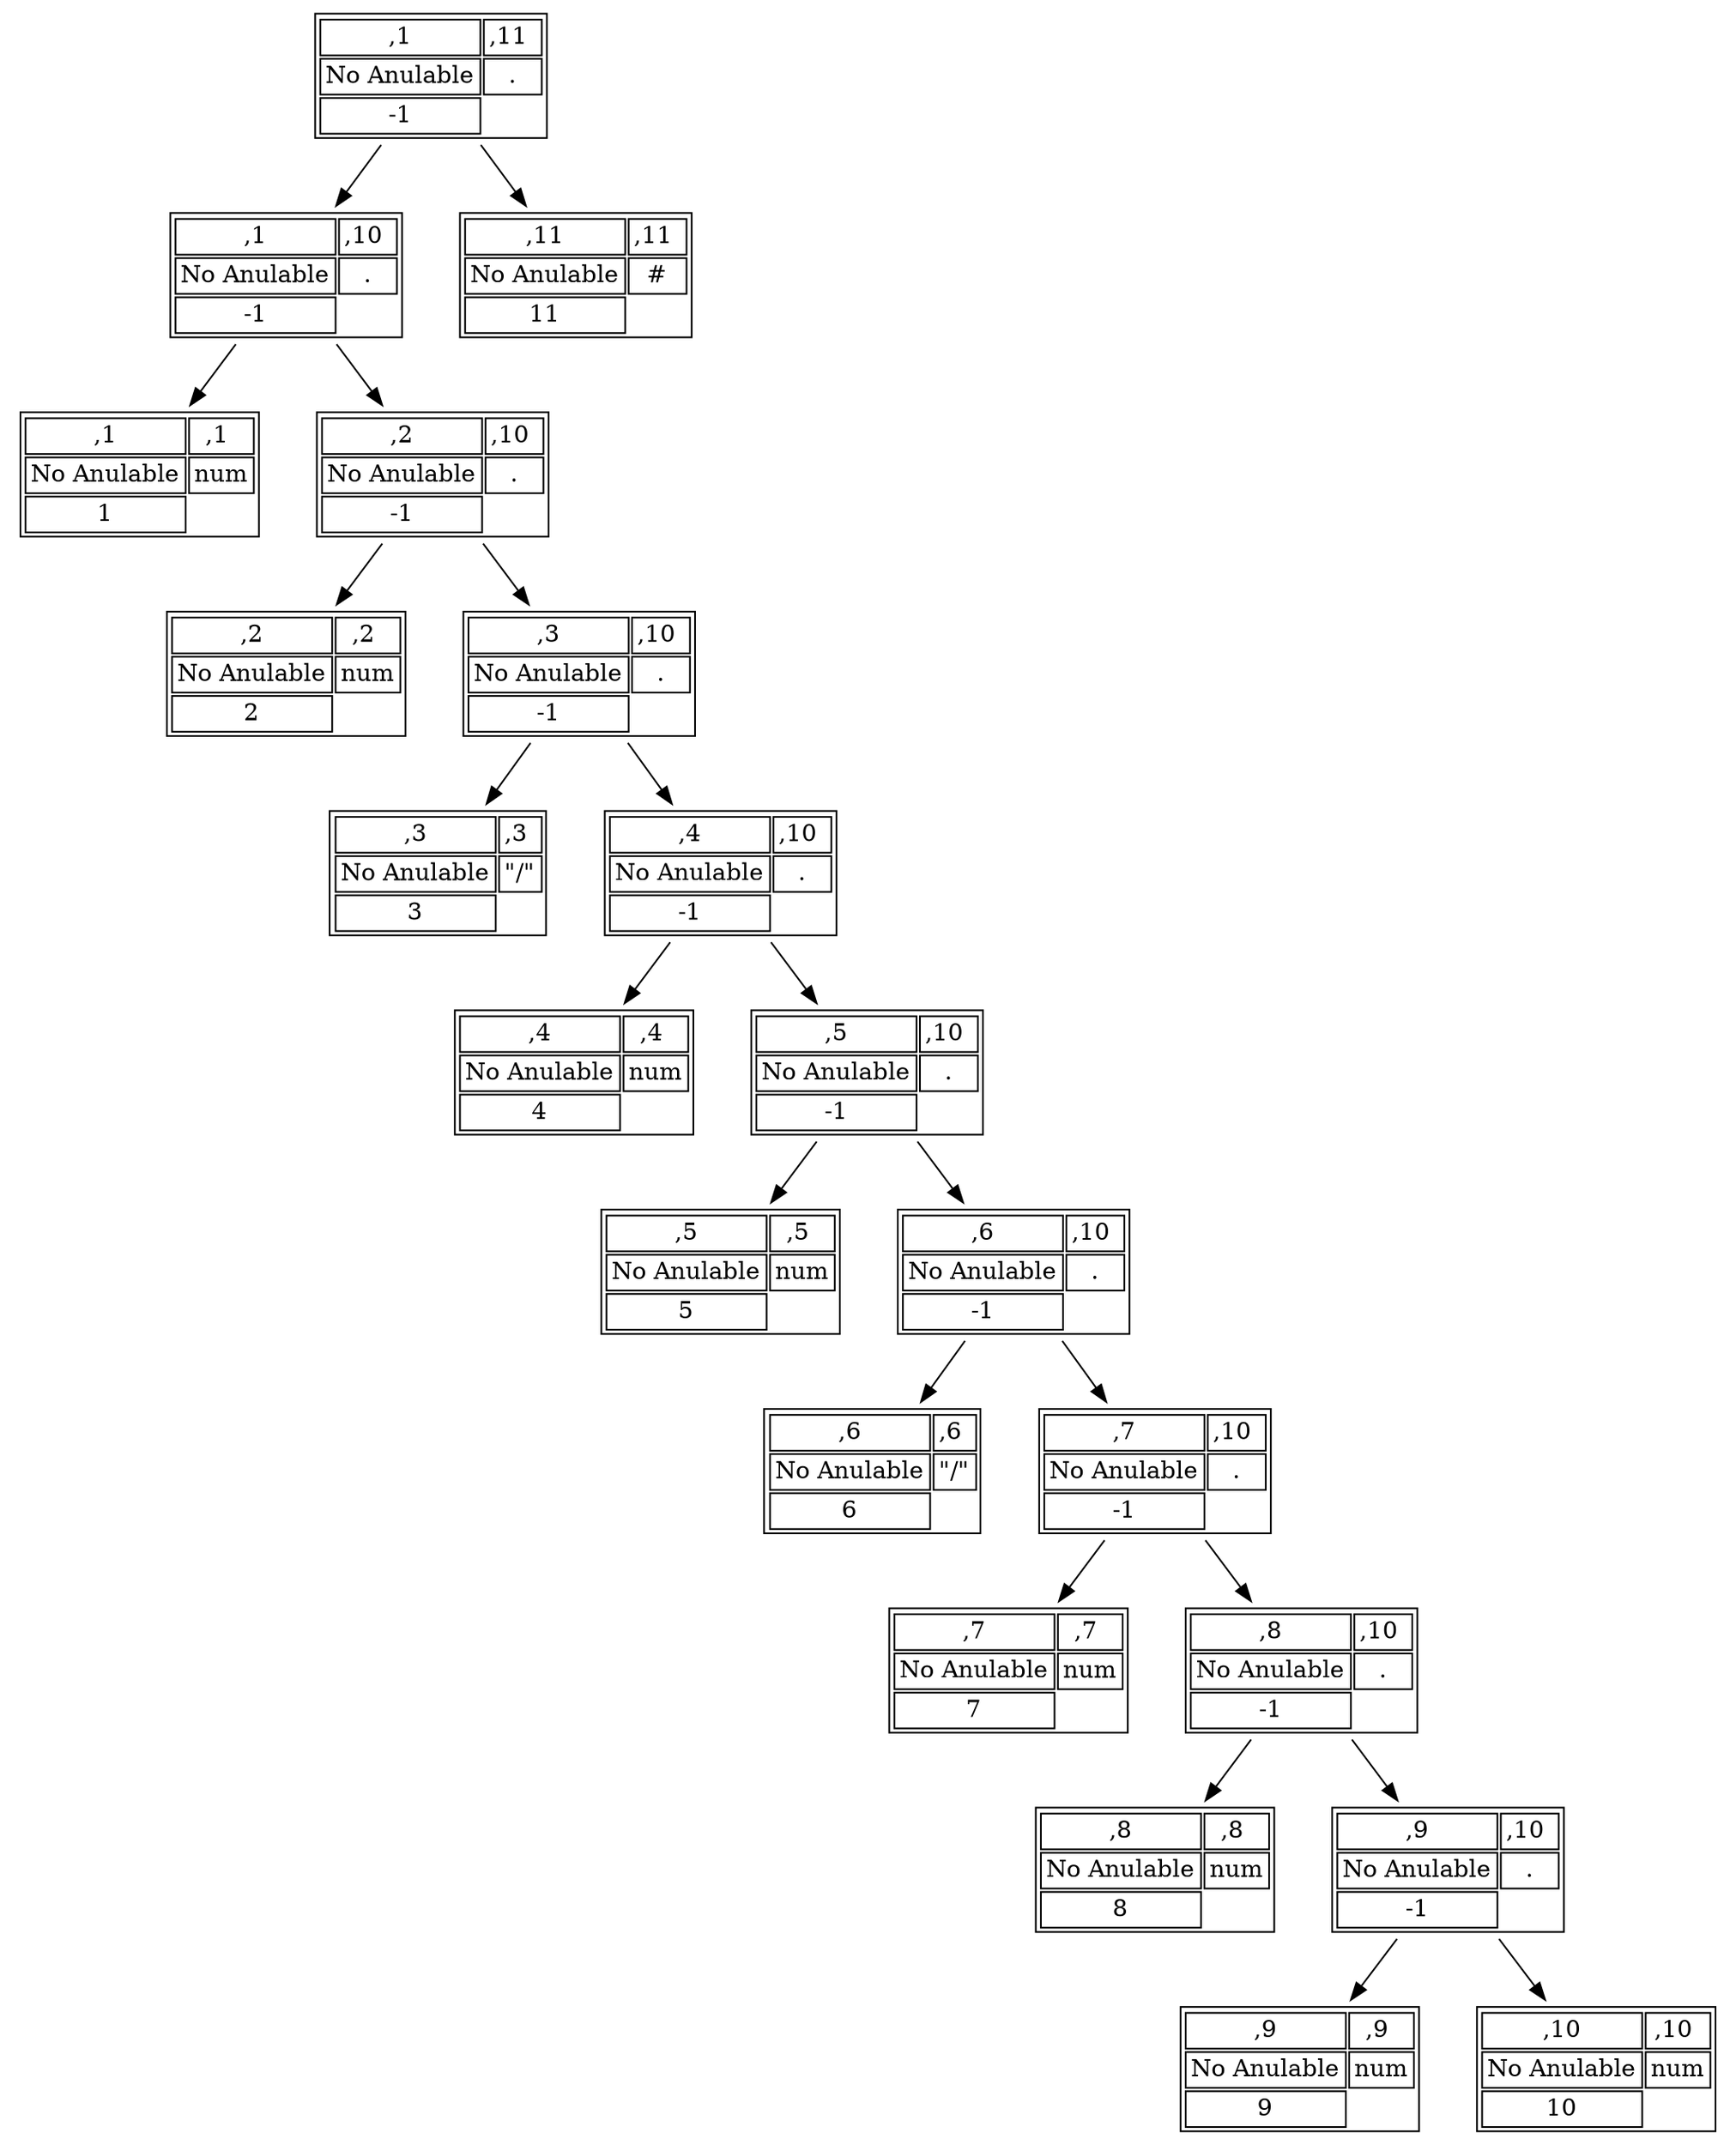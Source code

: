 Digraph fecha{

node0[shape ="none" label=< 
<TABLE ALIGN="LEFT"> 
<TR> 
<TD >,1</TD> 
<TD >,11 </TD> 
</TR> 
<TR> 
<TD >No Anulable</TD> 
<TD>.</TD> 
</TR> 
<TR> 
<TD >-1</TD> 
</TR>
</TABLE> 
>, ];node0 -> node00
node00[shape ="none" label=< 
<TABLE ALIGN="LEFT"> 
<TR> 
<TD >,1</TD> 
<TD >,10 </TD> 
</TR> 
<TR> 
<TD >No Anulable</TD> 
<TD>.</TD> 
</TR> 
<TR> 
<TD >-1</TD> 
</TR>
</TABLE> 
>, ];node00 -> node000
node000[shape ="none" label=< 
<TABLE ALIGN="LEFT"> 
<TR> 
<TD >,1</TD> 
<TD >,1 </TD> 
</TR> 
<TR> 
<TD >No Anulable</TD> 
<TD>num</TD> 
</TR> 
<TR> 
<TD >1</TD> 
</TR>
</TABLE> 
>, ];node00 -> node001
node001[shape ="none" label=< 
<TABLE ALIGN="LEFT"> 
<TR> 
<TD >,2</TD> 
<TD >,10 </TD> 
</TR> 
<TR> 
<TD >No Anulable</TD> 
<TD>.</TD> 
</TR> 
<TR> 
<TD >-1</TD> 
</TR>
</TABLE> 
>, ];node001 -> node0010
node0010[shape ="none" label=< 
<TABLE ALIGN="LEFT"> 
<TR> 
<TD >,2</TD> 
<TD >,2 </TD> 
</TR> 
<TR> 
<TD >No Anulable</TD> 
<TD>num</TD> 
</TR> 
<TR> 
<TD >2</TD> 
</TR>
</TABLE> 
>, ];node001 -> node0011
node0011[shape ="none" label=< 
<TABLE ALIGN="LEFT"> 
<TR> 
<TD >,3</TD> 
<TD >,10 </TD> 
</TR> 
<TR> 
<TD >No Anulable</TD> 
<TD>.</TD> 
</TR> 
<TR> 
<TD >-1</TD> 
</TR>
</TABLE> 
>, ];node0011 -> node00110
node00110[shape ="none" label=< 
<TABLE ALIGN="LEFT"> 
<TR> 
<TD >,3</TD> 
<TD >,3 </TD> 
</TR> 
<TR> 
<TD >No Anulable</TD> 
<TD>"/"</TD> 
</TR> 
<TR> 
<TD >3</TD> 
</TR>
</TABLE> 
>, ];node0011 -> node00111
node00111[shape ="none" label=< 
<TABLE ALIGN="LEFT"> 
<TR> 
<TD >,4</TD> 
<TD >,10 </TD> 
</TR> 
<TR> 
<TD >No Anulable</TD> 
<TD>.</TD> 
</TR> 
<TR> 
<TD >-1</TD> 
</TR>
</TABLE> 
>, ];node00111 -> node001110
node001110[shape ="none" label=< 
<TABLE ALIGN="LEFT"> 
<TR> 
<TD >,4</TD> 
<TD >,4 </TD> 
</TR> 
<TR> 
<TD >No Anulable</TD> 
<TD>num</TD> 
</TR> 
<TR> 
<TD >4</TD> 
</TR>
</TABLE> 
>, ];node00111 -> node001111
node001111[shape ="none" label=< 
<TABLE ALIGN="LEFT"> 
<TR> 
<TD >,5</TD> 
<TD >,10 </TD> 
</TR> 
<TR> 
<TD >No Anulable</TD> 
<TD>.</TD> 
</TR> 
<TR> 
<TD >-1</TD> 
</TR>
</TABLE> 
>, ];node001111 -> node0011110
node0011110[shape ="none" label=< 
<TABLE ALIGN="LEFT"> 
<TR> 
<TD >,5</TD> 
<TD >,5 </TD> 
</TR> 
<TR> 
<TD >No Anulable</TD> 
<TD>num</TD> 
</TR> 
<TR> 
<TD >5</TD> 
</TR>
</TABLE> 
>, ];node001111 -> node0011111
node0011111[shape ="none" label=< 
<TABLE ALIGN="LEFT"> 
<TR> 
<TD >,6</TD> 
<TD >,10 </TD> 
</TR> 
<TR> 
<TD >No Anulable</TD> 
<TD>.</TD> 
</TR> 
<TR> 
<TD >-1</TD> 
</TR>
</TABLE> 
>, ];node0011111 -> node00111110
node00111110[shape ="none" label=< 
<TABLE ALIGN="LEFT"> 
<TR> 
<TD >,6</TD> 
<TD >,6 </TD> 
</TR> 
<TR> 
<TD >No Anulable</TD> 
<TD>"/"</TD> 
</TR> 
<TR> 
<TD >6</TD> 
</TR>
</TABLE> 
>, ];node0011111 -> node00111111
node00111111[shape ="none" label=< 
<TABLE ALIGN="LEFT"> 
<TR> 
<TD >,7</TD> 
<TD >,10 </TD> 
</TR> 
<TR> 
<TD >No Anulable</TD> 
<TD>.</TD> 
</TR> 
<TR> 
<TD >-1</TD> 
</TR>
</TABLE> 
>, ];node00111111 -> node001111110
node001111110[shape ="none" label=< 
<TABLE ALIGN="LEFT"> 
<TR> 
<TD >,7</TD> 
<TD >,7 </TD> 
</TR> 
<TR> 
<TD >No Anulable</TD> 
<TD>num</TD> 
</TR> 
<TR> 
<TD >7</TD> 
</TR>
</TABLE> 
>, ];node00111111 -> node001111111
node001111111[shape ="none" label=< 
<TABLE ALIGN="LEFT"> 
<TR> 
<TD >,8</TD> 
<TD >,10 </TD> 
</TR> 
<TR> 
<TD >No Anulable</TD> 
<TD>.</TD> 
</TR> 
<TR> 
<TD >-1</TD> 
</TR>
</TABLE> 
>, ];node001111111 -> node0011111110
node0011111110[shape ="none" label=< 
<TABLE ALIGN="LEFT"> 
<TR> 
<TD >,8</TD> 
<TD >,8 </TD> 
</TR> 
<TR> 
<TD >No Anulable</TD> 
<TD>num</TD> 
</TR> 
<TR> 
<TD >8</TD> 
</TR>
</TABLE> 
>, ];node001111111 -> node0011111111
node0011111111[shape ="none" label=< 
<TABLE ALIGN="LEFT"> 
<TR> 
<TD >,9</TD> 
<TD >,10 </TD> 
</TR> 
<TR> 
<TD >No Anulable</TD> 
<TD>.</TD> 
</TR> 
<TR> 
<TD >-1</TD> 
</TR>
</TABLE> 
>, ];node0011111111 -> node00111111110
node00111111110[shape ="none" label=< 
<TABLE ALIGN="LEFT"> 
<TR> 
<TD >,9</TD> 
<TD >,9 </TD> 
</TR> 
<TR> 
<TD >No Anulable</TD> 
<TD>num</TD> 
</TR> 
<TR> 
<TD >9</TD> 
</TR>
</TABLE> 
>, ];node0011111111 -> node00111111111
node00111111111[shape ="none" label=< 
<TABLE ALIGN="LEFT"> 
<TR> 
<TD >,10</TD> 
<TD >,10 </TD> 
</TR> 
<TR> 
<TD >No Anulable</TD> 
<TD>num</TD> 
</TR> 
<TR> 
<TD >10</TD> 
</TR>
</TABLE> 
>, ];node0 -> node01
node01[shape ="none" label=< 
<TABLE ALIGN="LEFT"> 
<TR> 
<TD >,11</TD> 
<TD >,11 </TD> 
</TR> 
<TR> 
<TD >No Anulable</TD> 
<TD>#</TD> 
</TR> 
<TR> 
<TD >11</TD> 
</TR>
</TABLE> 
>, ];

}

